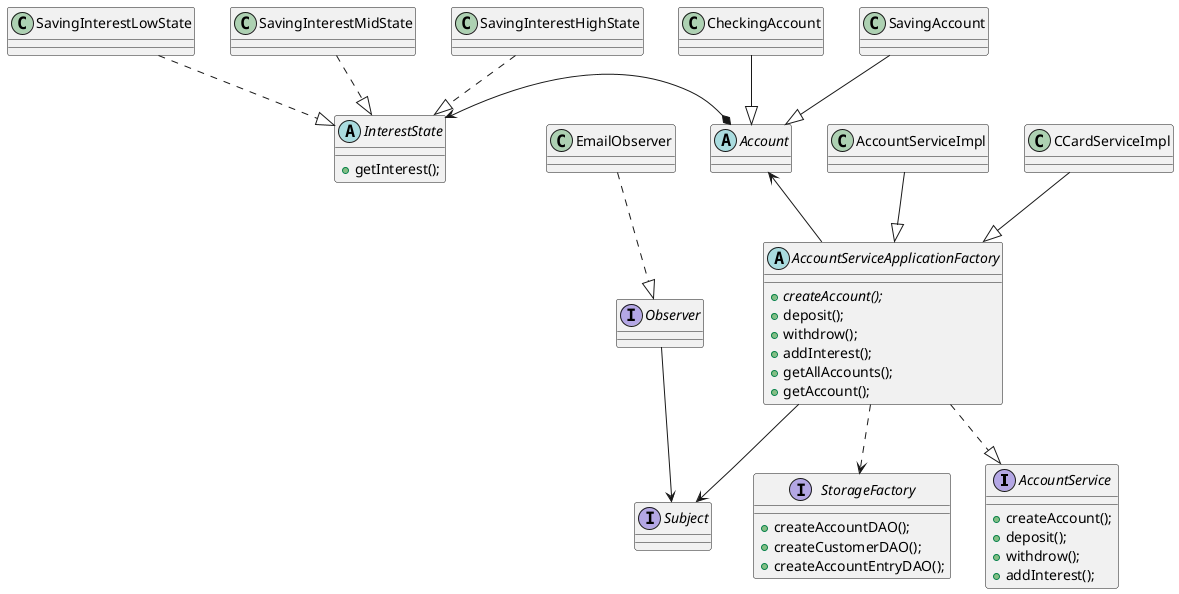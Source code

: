@startuml
'https://plantuml.com/class-diagram

interface AccountService {
    +createAccount();
    +deposit();
    +withdrow();
    +addInterest();
}

abstract AccountServiceApplicationFactory{
    +{abstract}createAccount();
    +deposit();
    +withdrow();
    +addInterest();
    +getAllAccounts();
    +getAccount();
}

interface StorageFactory {
    +createAccountDAO();
    +createCustomerDAO();
    +createAccountEntryDAO();
}
'new Account product with subclasses
abstract Account
class CheckingAccount
class SavingAccount
'diagram
CheckingAccount --|> Account
SavingAccount --|> Account


'Observer pattern for notifiyer
interface Subject
Interface Observer
class EmailObserver

Observer --> Subject
EmailObserver ..|> Observer

AccountServiceApplicationFactory --> Subject

abstract class InterestState {
    +getInterest();
}
class SavingInterestLowState
class SavingInterestMidState
class SavingInterestHighState
SavingInterestHighState ..|> InterestState
SavingInterestLowState ..|> InterestState
SavingInterestMidState ..|> InterestState

InterestState <-* Account
AccountServiceApplicationFactory ..|> AccountService
AccountServiceImpl --|> AccountServiceApplicationFactory
CCardServiceImpl --|> AccountServiceApplicationFactory

AccountServiceApplicationFactory ..> StorageFactory
Account <-- AccountServiceApplicationFactory

@enduml